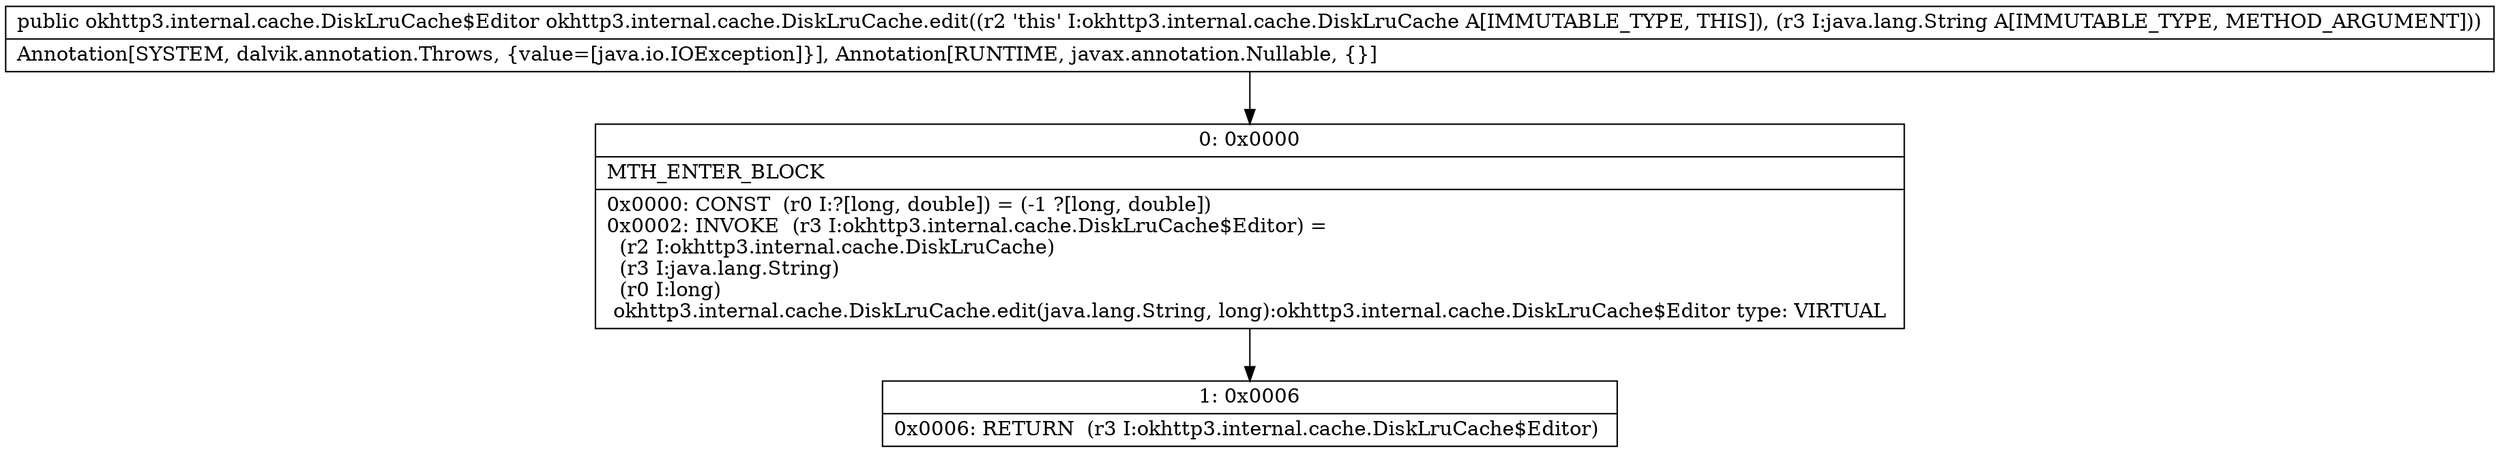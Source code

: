 digraph "CFG forokhttp3.internal.cache.DiskLruCache.edit(Ljava\/lang\/String;)Lokhttp3\/internal\/cache\/DiskLruCache$Editor;" {
Node_0 [shape=record,label="{0\:\ 0x0000|MTH_ENTER_BLOCK\l|0x0000: CONST  (r0 I:?[long, double]) = (\-1 ?[long, double]) \l0x0002: INVOKE  (r3 I:okhttp3.internal.cache.DiskLruCache$Editor) = \l  (r2 I:okhttp3.internal.cache.DiskLruCache)\l  (r3 I:java.lang.String)\l  (r0 I:long)\l okhttp3.internal.cache.DiskLruCache.edit(java.lang.String, long):okhttp3.internal.cache.DiskLruCache$Editor type: VIRTUAL \l}"];
Node_1 [shape=record,label="{1\:\ 0x0006|0x0006: RETURN  (r3 I:okhttp3.internal.cache.DiskLruCache$Editor) \l}"];
MethodNode[shape=record,label="{public okhttp3.internal.cache.DiskLruCache$Editor okhttp3.internal.cache.DiskLruCache.edit((r2 'this' I:okhttp3.internal.cache.DiskLruCache A[IMMUTABLE_TYPE, THIS]), (r3 I:java.lang.String A[IMMUTABLE_TYPE, METHOD_ARGUMENT]))  | Annotation[SYSTEM, dalvik.annotation.Throws, \{value=[java.io.IOException]\}], Annotation[RUNTIME, javax.annotation.Nullable, \{\}]\l}"];
MethodNode -> Node_0;
Node_0 -> Node_1;
}

